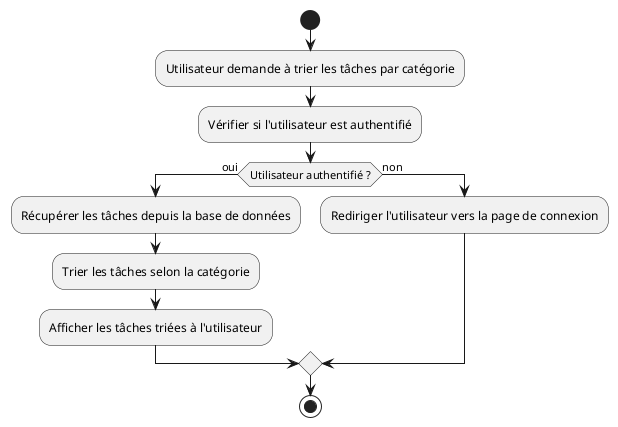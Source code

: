 @startuml
start
:Utilisateur demande à trier les tâches par catégorie;
:Vérifier si l'utilisateur est authentifié;
if (Utilisateur authentifié ?) then (oui)
  :Récupérer les tâches depuis la base de données;
  :Trier les tâches selon la catégorie;
  :Afficher les tâches triées à l'utilisateur;
else (non)
  :Rediriger l'utilisateur vers la page de connexion;
endif
stop
@enduml
